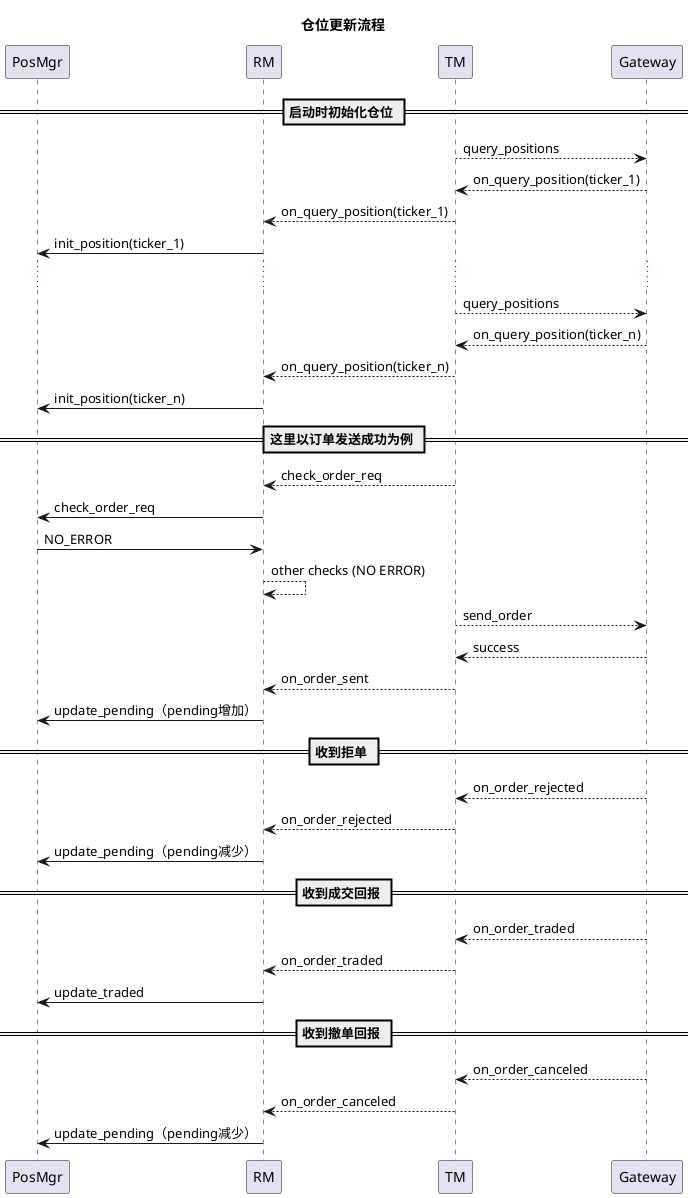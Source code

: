 @startuml PosMgr

title 仓位更新流程

participant PosMgr
participant RM
participant TM
participant Gateway

== 启动时初始化仓位 ==
TM --> Gateway: query_positions
TM <-- Gateway: on_query_position(ticker_1)
RM <-- TM: on_query_position(ticker_1)
PosMgr <- RM: init_position(ticker_1)
...
TM --> Gateway: query_positions
TM <-- Gateway: on_query_position(ticker_n)
RM <-- TM: on_query_position(ticker_n)
PosMgr <- RM: init_position(ticker_n)

== 这里以订单发送成功为例 ==
RM <-- TM: check_order_req
PosMgr <- RM: check_order_req
PosMgr -> RM: NO_ERROR
RM --> RM: other checks (NO ERROR)
TM --> Gateway: send_order
TM <-- Gateway: success
RM <-- TM: on_order_sent
PosMgr <- RM: update_pending（pending增加）

== 收到拒单 ==
TM <-- Gateway: on_order_rejected
RM <-- TM: on_order_rejected
PosMgr <- RM: update_pending（pending减少）

== 收到成交回报 ==
TM <-- Gateway: on_order_traded
RM <-- TM: on_order_traded
PosMgr <- RM: update_traded

== 收到撤单回报 ==
TM <-- Gateway: on_order_canceled
RM <-- TM: on_order_canceled
PosMgr <- RM: update_pending（pending减少）

@enduml
